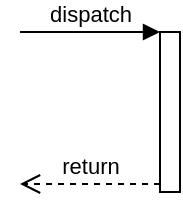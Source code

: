 <mxfile version="14.2.7" type="github">
  <diagram name="Page-1" id="9361dd3d-8414-5efd-6122-117bd74ce7a7">
    <mxGraphModel dx="638" dy="580" grid="1" gridSize="10" guides="1" tooltips="1" connect="1" arrows="1" fold="1" page="0" pageScale="1.5" pageWidth="826" pageHeight="1169" background="#ffffff" math="0" shadow="0">
      <root>
        <mxCell id="0" />
        <mxCell id="1" parent="0" />
        <mxCell id="o9vJcCTDcp5u_Jsd_gZE-96" value="" style="html=1;points=[];perimeter=orthogonalPerimeter;" vertex="1" parent="1">
          <mxGeometry x="530" y="240" width="10" height="80" as="geometry" />
        </mxCell>
        <mxCell id="o9vJcCTDcp5u_Jsd_gZE-97" value="dispatch" style="html=1;verticalAlign=bottom;endArrow=block;entryX=0;entryY=0;" edge="1" target="o9vJcCTDcp5u_Jsd_gZE-96" parent="1">
          <mxGeometry relative="1" as="geometry">
            <mxPoint x="460" y="240" as="sourcePoint" />
          </mxGeometry>
        </mxCell>
        <mxCell id="o9vJcCTDcp5u_Jsd_gZE-98" value="return" style="html=1;verticalAlign=bottom;endArrow=open;dashed=1;endSize=8;exitX=0;exitY=0.95;" edge="1" source="o9vJcCTDcp5u_Jsd_gZE-96" parent="1">
          <mxGeometry relative="1" as="geometry">
            <mxPoint x="460" y="316" as="targetPoint" />
          </mxGeometry>
        </mxCell>
      </root>
    </mxGraphModel>
  </diagram>
</mxfile>
